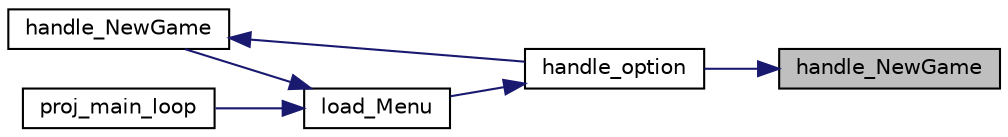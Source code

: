 digraph "handle_NewGame"
{
 // LATEX_PDF_SIZE
  edge [fontname="Helvetica",fontsize="10",labelfontname="Helvetica",labelfontsize="10"];
  node [fontname="Helvetica",fontsize="10",shape=record];
  rankdir="RL";
  Node1 [label="handle_NewGame",height=0.2,width=0.4,color="black", fillcolor="grey75", style="filled", fontcolor="black",tooltip="Trata da opção New Game do menu, carrega o jogo."];
  Node1 -> Node2 [dir="back",color="midnightblue",fontsize="10",style="solid",fontname="Helvetica"];
  Node2 [label="handle_option",height=0.2,width=0.4,color="black", fillcolor="white", style="filled",URL="$_menu_8h.html#aa283ff2c61ef57157639de3df5df28ab",tooltip="Trata da opção de menu que for passada como parâmetro."];
  Node2 -> Node3 [dir="back",color="midnightblue",fontsize="10",style="solid",fontname="Helvetica"];
  Node3 [label="load_Menu",height=0.2,width=0.4,color="black", fillcolor="white", style="filled",URL="$_menu_8h.html#afea940cd55650dc9c5b8d4a0d297d0d5",tooltip="Carrega o ecrã inicial do menu numa frame rate fixa."];
  Node3 -> Node4 [dir="back",color="midnightblue",fontsize="10",style="solid",fontname="Helvetica"];
  Node4 [label="handle_NewGame",height=0.2,width=0.4,color="black", fillcolor="white", style="filled",URL="$_menu_8h.html#a63dbf12b8d56e422c548c758f7248c0c",tooltip="Trata da opção New Game do menu, carrega o jogo."];
  Node4 -> Node2 [dir="back",color="midnightblue",fontsize="10",style="solid",fontname="Helvetica"];
  Node3 -> Node5 [dir="back",color="midnightblue",fontsize="10",style="solid",fontname="Helvetica"];
  Node5 [label="proj_main_loop",height=0.2,width=0.4,color="black", fillcolor="white", style="filled",URL="$main_8c.html#a2a16f651eccbd248e1ad3b3b924b143b",tooltip=" "];
}
